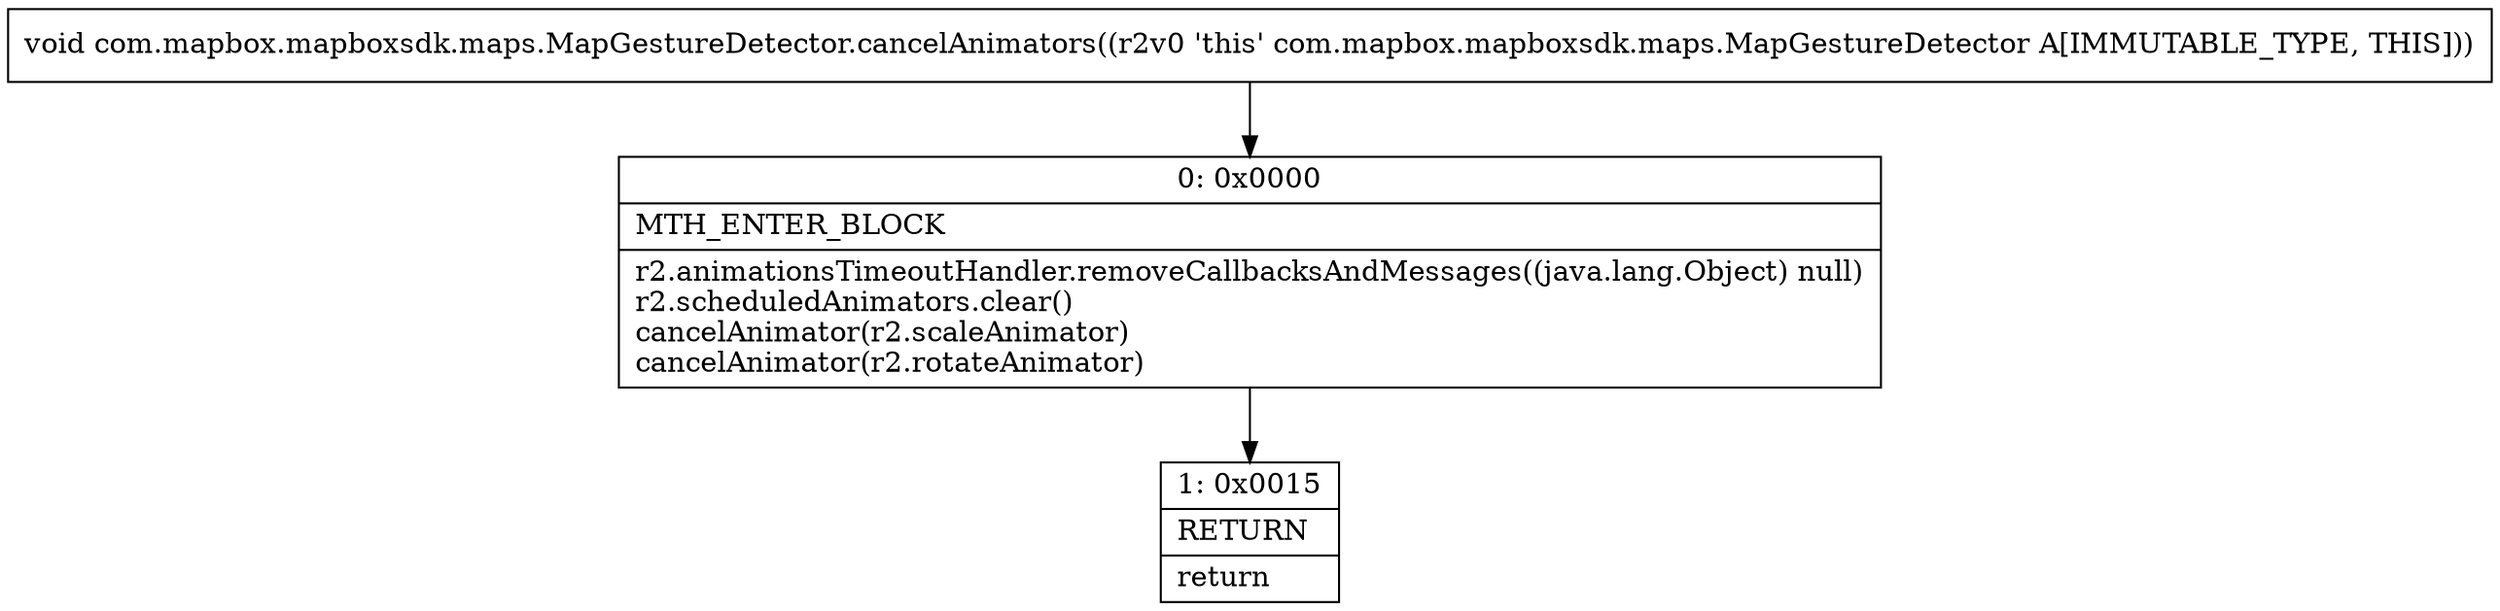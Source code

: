 digraph "CFG forcom.mapbox.mapboxsdk.maps.MapGestureDetector.cancelAnimators()V" {
Node_0 [shape=record,label="{0\:\ 0x0000|MTH_ENTER_BLOCK\l|r2.animationsTimeoutHandler.removeCallbacksAndMessages((java.lang.Object) null)\lr2.scheduledAnimators.clear()\lcancelAnimator(r2.scaleAnimator)\lcancelAnimator(r2.rotateAnimator)\l}"];
Node_1 [shape=record,label="{1\:\ 0x0015|RETURN\l|return\l}"];
MethodNode[shape=record,label="{void com.mapbox.mapboxsdk.maps.MapGestureDetector.cancelAnimators((r2v0 'this' com.mapbox.mapboxsdk.maps.MapGestureDetector A[IMMUTABLE_TYPE, THIS])) }"];
MethodNode -> Node_0;
Node_0 -> Node_1;
}


